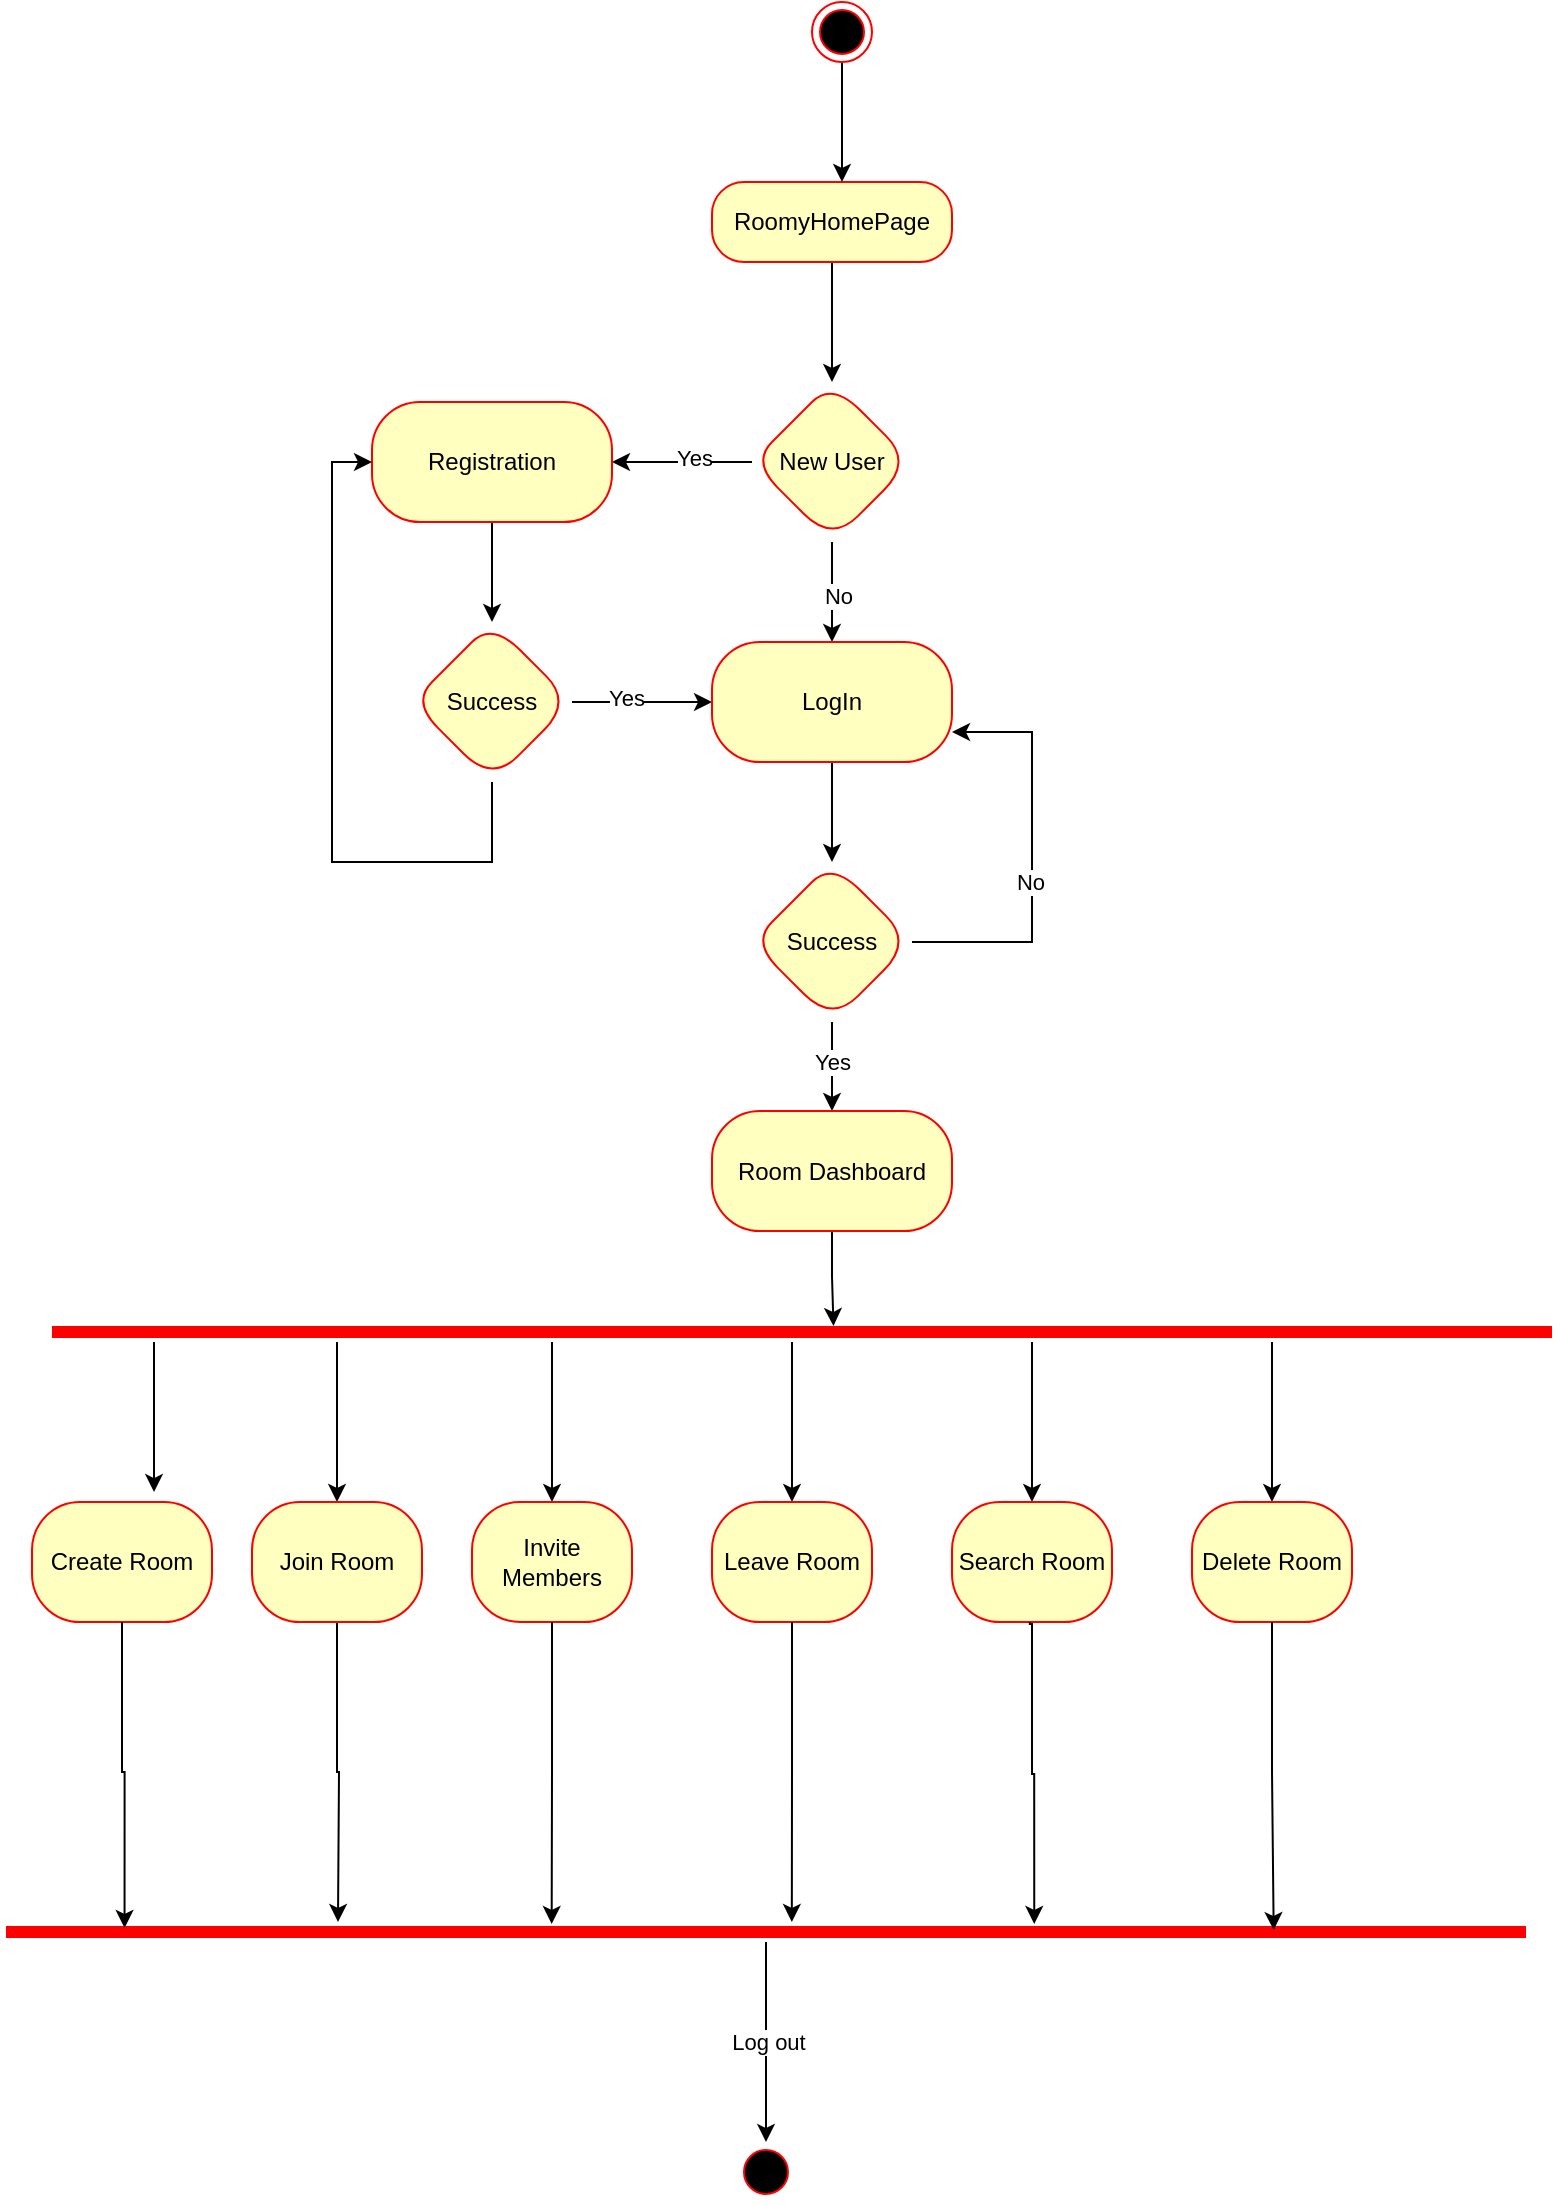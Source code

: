 <mxfile version="24.6.1" type="github">
  <diagram name="Page-1" id="7fHLA5t5ydZ59xRZMkbi">
    <mxGraphModel dx="880" dy="468" grid="1" gridSize="10" guides="1" tooltips="1" connect="1" arrows="1" fold="1" page="1" pageScale="1" pageWidth="827" pageHeight="1169" math="0" shadow="0">
      <root>
        <mxCell id="0" />
        <mxCell id="1" parent="0" />
        <mxCell id="b7HbnDKp7lH2TJ0u7Qb8-6" value="" style="edgeStyle=orthogonalEdgeStyle;rounded=0;orthogonalLoop=1;jettySize=auto;html=1;" edge="1" parent="1" source="b7HbnDKp7lH2TJ0u7Qb8-1" target="b7HbnDKp7lH2TJ0u7Qb8-5">
          <mxGeometry relative="1" as="geometry" />
        </mxCell>
        <mxCell id="b7HbnDKp7lH2TJ0u7Qb8-1" value="RoomyHomePage" style="rounded=1;whiteSpace=wrap;html=1;arcSize=40;fontColor=#000000;fillColor=#ffffc0;strokeColor=#ff0000;" vertex="1" parent="1">
          <mxGeometry x="420" y="120" width="120" height="40" as="geometry" />
        </mxCell>
        <mxCell id="b7HbnDKp7lH2TJ0u7Qb8-8" value="" style="edgeStyle=orthogonalEdgeStyle;rounded=0;orthogonalLoop=1;jettySize=auto;html=1;" edge="1" parent="1" source="b7HbnDKp7lH2TJ0u7Qb8-5" target="b7HbnDKp7lH2TJ0u7Qb8-7">
          <mxGeometry relative="1" as="geometry" />
        </mxCell>
        <mxCell id="b7HbnDKp7lH2TJ0u7Qb8-17" value="Yes" style="edgeLabel;html=1;align=center;verticalAlign=middle;resizable=0;points=[];" vertex="1" connectable="0" parent="b7HbnDKp7lH2TJ0u7Qb8-8">
          <mxGeometry x="-0.167" y="-2" relative="1" as="geometry">
            <mxPoint as="offset" />
          </mxGeometry>
        </mxCell>
        <mxCell id="b7HbnDKp7lH2TJ0u7Qb8-34" style="edgeStyle=orthogonalEdgeStyle;rounded=0;orthogonalLoop=1;jettySize=auto;html=1;" edge="1" parent="1" source="b7HbnDKp7lH2TJ0u7Qb8-5" target="b7HbnDKp7lH2TJ0u7Qb8-11">
          <mxGeometry relative="1" as="geometry" />
        </mxCell>
        <mxCell id="b7HbnDKp7lH2TJ0u7Qb8-35" value="No" style="edgeLabel;html=1;align=center;verticalAlign=middle;resizable=0;points=[];" vertex="1" connectable="0" parent="b7HbnDKp7lH2TJ0u7Qb8-34">
          <mxGeometry x="0.086" y="3" relative="1" as="geometry">
            <mxPoint as="offset" />
          </mxGeometry>
        </mxCell>
        <mxCell id="b7HbnDKp7lH2TJ0u7Qb8-5" value="New User" style="rhombus;whiteSpace=wrap;html=1;fillColor=#ffffc0;strokeColor=#ff0000;fontColor=#000000;rounded=1;arcSize=40;" vertex="1" parent="1">
          <mxGeometry x="440" y="220" width="80" height="80" as="geometry" />
        </mxCell>
        <mxCell id="b7HbnDKp7lH2TJ0u7Qb8-10" value="" style="edgeStyle=orthogonalEdgeStyle;rounded=0;orthogonalLoop=1;jettySize=auto;html=1;" edge="1" parent="1" source="b7HbnDKp7lH2TJ0u7Qb8-7" target="b7HbnDKp7lH2TJ0u7Qb8-9">
          <mxGeometry relative="1" as="geometry" />
        </mxCell>
        <mxCell id="b7HbnDKp7lH2TJ0u7Qb8-7" value="Registration" style="whiteSpace=wrap;html=1;fillColor=#ffffc0;strokeColor=#ff0000;fontColor=#000000;rounded=1;arcSize=40;" vertex="1" parent="1">
          <mxGeometry x="250" y="230" width="120" height="60" as="geometry" />
        </mxCell>
        <mxCell id="b7HbnDKp7lH2TJ0u7Qb8-12" value="" style="edgeStyle=orthogonalEdgeStyle;rounded=0;orthogonalLoop=1;jettySize=auto;html=1;" edge="1" parent="1" source="b7HbnDKp7lH2TJ0u7Qb8-9" target="b7HbnDKp7lH2TJ0u7Qb8-11">
          <mxGeometry relative="1" as="geometry" />
        </mxCell>
        <mxCell id="b7HbnDKp7lH2TJ0u7Qb8-20" value="Yes" style="edgeLabel;html=1;align=center;verticalAlign=middle;resizable=0;points=[];" vertex="1" connectable="0" parent="b7HbnDKp7lH2TJ0u7Qb8-12">
          <mxGeometry x="-0.233" y="2" relative="1" as="geometry">
            <mxPoint as="offset" />
          </mxGeometry>
        </mxCell>
        <mxCell id="b7HbnDKp7lH2TJ0u7Qb8-40" style="edgeStyle=orthogonalEdgeStyle;rounded=0;orthogonalLoop=1;jettySize=auto;html=1;entryX=0;entryY=0.5;entryDx=0;entryDy=0;" edge="1" parent="1" source="b7HbnDKp7lH2TJ0u7Qb8-9" target="b7HbnDKp7lH2TJ0u7Qb8-7">
          <mxGeometry relative="1" as="geometry">
            <Array as="points">
              <mxPoint x="230" y="460" />
              <mxPoint x="230" y="260" />
            </Array>
          </mxGeometry>
        </mxCell>
        <mxCell id="b7HbnDKp7lH2TJ0u7Qb8-9" value="Success" style="rhombus;whiteSpace=wrap;html=1;fillColor=#ffffc0;strokeColor=#ff0000;fontColor=#000000;rounded=1;arcSize=40;" vertex="1" parent="1">
          <mxGeometry x="270" y="340" width="80" height="80" as="geometry" />
        </mxCell>
        <mxCell id="b7HbnDKp7lH2TJ0u7Qb8-14" value="" style="edgeStyle=orthogonalEdgeStyle;rounded=0;orthogonalLoop=1;jettySize=auto;html=1;" edge="1" parent="1" source="b7HbnDKp7lH2TJ0u7Qb8-11" target="b7HbnDKp7lH2TJ0u7Qb8-13">
          <mxGeometry relative="1" as="geometry" />
        </mxCell>
        <mxCell id="b7HbnDKp7lH2TJ0u7Qb8-11" value="LogIn" style="whiteSpace=wrap;html=1;fillColor=#ffffc0;strokeColor=#ff0000;fontColor=#000000;rounded=1;arcSize=40;" vertex="1" parent="1">
          <mxGeometry x="420" y="350" width="120" height="60" as="geometry" />
        </mxCell>
        <mxCell id="b7HbnDKp7lH2TJ0u7Qb8-16" value="" style="edgeStyle=orthogonalEdgeStyle;rounded=0;orthogonalLoop=1;jettySize=auto;html=1;" edge="1" parent="1" source="b7HbnDKp7lH2TJ0u7Qb8-13" target="b7HbnDKp7lH2TJ0u7Qb8-15">
          <mxGeometry relative="1" as="geometry" />
        </mxCell>
        <mxCell id="b7HbnDKp7lH2TJ0u7Qb8-23" value="Yes" style="edgeLabel;html=1;align=center;verticalAlign=middle;resizable=0;points=[];" vertex="1" connectable="0" parent="b7HbnDKp7lH2TJ0u7Qb8-16">
          <mxGeometry x="-0.133" relative="1" as="geometry">
            <mxPoint as="offset" />
          </mxGeometry>
        </mxCell>
        <mxCell id="b7HbnDKp7lH2TJ0u7Qb8-38" style="edgeStyle=orthogonalEdgeStyle;rounded=0;orthogonalLoop=1;jettySize=auto;html=1;entryX=1;entryY=0.75;entryDx=0;entryDy=0;" edge="1" parent="1" source="b7HbnDKp7lH2TJ0u7Qb8-13" target="b7HbnDKp7lH2TJ0u7Qb8-11">
          <mxGeometry relative="1" as="geometry">
            <Array as="points">
              <mxPoint x="580" y="500" />
              <mxPoint x="580" y="395" />
            </Array>
          </mxGeometry>
        </mxCell>
        <mxCell id="b7HbnDKp7lH2TJ0u7Qb8-62" value="No" style="edgeLabel;html=1;align=center;verticalAlign=middle;resizable=0;points=[];" vertex="1" connectable="0" parent="b7HbnDKp7lH2TJ0u7Qb8-38">
          <mxGeometry x="-0.122" y="1" relative="1" as="geometry">
            <mxPoint as="offset" />
          </mxGeometry>
        </mxCell>
        <mxCell id="b7HbnDKp7lH2TJ0u7Qb8-13" value="Success" style="rhombus;whiteSpace=wrap;html=1;fillColor=#ffffc0;strokeColor=#ff0000;fontColor=#000000;rounded=1;arcSize=40;" vertex="1" parent="1">
          <mxGeometry x="440" y="460" width="80" height="80" as="geometry" />
        </mxCell>
        <mxCell id="b7HbnDKp7lH2TJ0u7Qb8-64" style="edgeStyle=orthogonalEdgeStyle;rounded=0;orthogonalLoop=1;jettySize=auto;html=1;entryX=0.521;entryY=0.2;entryDx=0;entryDy=0;entryPerimeter=0;" edge="1" parent="1" source="b7HbnDKp7lH2TJ0u7Qb8-15" target="b7HbnDKp7lH2TJ0u7Qb8-24">
          <mxGeometry relative="1" as="geometry" />
        </mxCell>
        <mxCell id="b7HbnDKp7lH2TJ0u7Qb8-15" value="Room Dashboard" style="whiteSpace=wrap;html=1;fillColor=#ffffc0;strokeColor=#ff0000;fontColor=#000000;rounded=1;arcSize=40;" vertex="1" parent="1">
          <mxGeometry x="420" y="584.5" width="120" height="60" as="geometry" />
        </mxCell>
        <mxCell id="b7HbnDKp7lH2TJ0u7Qb8-67" style="edgeStyle=orthogonalEdgeStyle;rounded=0;orthogonalLoop=1;jettySize=auto;html=1;entryX=0.5;entryY=0;entryDx=0;entryDy=0;" edge="1" parent="1" source="b7HbnDKp7lH2TJ0u7Qb8-24" target="b7HbnDKp7lH2TJ0u7Qb8-30">
          <mxGeometry relative="1" as="geometry">
            <Array as="points">
              <mxPoint x="700" y="720" />
              <mxPoint x="700" y="720" />
            </Array>
          </mxGeometry>
        </mxCell>
        <mxCell id="b7HbnDKp7lH2TJ0u7Qb8-68" style="edgeStyle=orthogonalEdgeStyle;rounded=0;orthogonalLoop=1;jettySize=auto;html=1;entryX=0.5;entryY=0;entryDx=0;entryDy=0;" edge="1" parent="1" source="b7HbnDKp7lH2TJ0u7Qb8-24" target="b7HbnDKp7lH2TJ0u7Qb8-29">
          <mxGeometry relative="1" as="geometry">
            <Array as="points">
              <mxPoint x="233" y="740" />
            </Array>
          </mxGeometry>
        </mxCell>
        <mxCell id="b7HbnDKp7lH2TJ0u7Qb8-69" style="edgeStyle=orthogonalEdgeStyle;rounded=0;orthogonalLoop=1;jettySize=auto;html=1;entryX=0.5;entryY=0;entryDx=0;entryDy=0;" edge="1" parent="1" source="b7HbnDKp7lH2TJ0u7Qb8-24" target="b7HbnDKp7lH2TJ0u7Qb8-31">
          <mxGeometry relative="1" as="geometry">
            <Array as="points">
              <mxPoint x="580" y="720" />
              <mxPoint x="580" y="720" />
            </Array>
          </mxGeometry>
        </mxCell>
        <mxCell id="b7HbnDKp7lH2TJ0u7Qb8-70" style="edgeStyle=orthogonalEdgeStyle;rounded=0;orthogonalLoop=1;jettySize=auto;html=1;entryX=0.5;entryY=0;entryDx=0;entryDy=0;" edge="1" parent="1" source="b7HbnDKp7lH2TJ0u7Qb8-24" target="b7HbnDKp7lH2TJ0u7Qb8-33">
          <mxGeometry relative="1" as="geometry">
            <Array as="points">
              <mxPoint x="340" y="730" />
              <mxPoint x="340" y="730" />
            </Array>
          </mxGeometry>
        </mxCell>
        <mxCell id="b7HbnDKp7lH2TJ0u7Qb8-71" style="edgeStyle=orthogonalEdgeStyle;rounded=0;orthogonalLoop=1;jettySize=auto;html=1;entryX=0.5;entryY=0;entryDx=0;entryDy=0;" edge="1" parent="1" source="b7HbnDKp7lH2TJ0u7Qb8-24" target="b7HbnDKp7lH2TJ0u7Qb8-32">
          <mxGeometry relative="1" as="geometry">
            <Array as="points">
              <mxPoint x="460" y="720" />
              <mxPoint x="460" y="720" />
            </Array>
          </mxGeometry>
        </mxCell>
        <mxCell id="b7HbnDKp7lH2TJ0u7Qb8-24" value="" style="shape=line;html=1;strokeWidth=6;strokeColor=#ff0000;" vertex="1" parent="1">
          <mxGeometry x="90" y="690" width="750" height="10" as="geometry" />
        </mxCell>
        <mxCell id="b7HbnDKp7lH2TJ0u7Qb8-28" value="Create Room" style="whiteSpace=wrap;html=1;fillColor=#ffffc0;strokeColor=#ff0000;fontColor=#000000;rounded=1;arcSize=40;" vertex="1" parent="1">
          <mxGeometry x="80" y="780" width="90" height="60" as="geometry" />
        </mxCell>
        <mxCell id="b7HbnDKp7lH2TJ0u7Qb8-65" style="edgeStyle=orthogonalEdgeStyle;rounded=0;orthogonalLoop=1;jettySize=auto;html=1;" edge="1" parent="1" source="b7HbnDKp7lH2TJ0u7Qb8-29">
          <mxGeometry relative="1" as="geometry">
            <mxPoint x="233" y="990" as="targetPoint" />
          </mxGeometry>
        </mxCell>
        <mxCell id="b7HbnDKp7lH2TJ0u7Qb8-29" value="Join Room" style="whiteSpace=wrap;html=1;fillColor=#ffffc0;strokeColor=#ff0000;fontColor=#000000;rounded=1;arcSize=40;" vertex="1" parent="1">
          <mxGeometry x="190" y="780" width="85" height="60" as="geometry" />
        </mxCell>
        <mxCell id="b7HbnDKp7lH2TJ0u7Qb8-30" value="Delete Room" style="whiteSpace=wrap;html=1;fillColor=#ffffc0;strokeColor=#ff0000;fontColor=#000000;rounded=1;arcSize=40;" vertex="1" parent="1">
          <mxGeometry x="660" y="780" width="80" height="60" as="geometry" />
        </mxCell>
        <mxCell id="b7HbnDKp7lH2TJ0u7Qb8-31" value="Search Room" style="whiteSpace=wrap;html=1;fillColor=#ffffc0;strokeColor=#ff0000;fontColor=#000000;rounded=1;arcSize=40;" vertex="1" parent="1">
          <mxGeometry x="540" y="780" width="80" height="60" as="geometry" />
        </mxCell>
        <mxCell id="b7HbnDKp7lH2TJ0u7Qb8-32" value="Leave Room" style="whiteSpace=wrap;html=1;fillColor=#ffffc0;strokeColor=#ff0000;fontColor=#000000;rounded=1;arcSize=40;" vertex="1" parent="1">
          <mxGeometry x="420" y="780" width="80" height="60" as="geometry" />
        </mxCell>
        <mxCell id="b7HbnDKp7lH2TJ0u7Qb8-33" value="Invite Members" style="whiteSpace=wrap;html=1;fillColor=#ffffc0;strokeColor=#ff0000;fontColor=#000000;rounded=1;arcSize=40;" vertex="1" parent="1">
          <mxGeometry x="300" y="780" width="80" height="60" as="geometry" />
        </mxCell>
        <mxCell id="b7HbnDKp7lH2TJ0u7Qb8-37" style="edgeStyle=orthogonalEdgeStyle;rounded=0;orthogonalLoop=1;jettySize=auto;html=1;" edge="1" parent="1">
          <mxGeometry relative="1" as="geometry">
            <mxPoint x="485" y="60" as="sourcePoint" />
            <mxPoint x="485" y="120" as="targetPoint" />
          </mxGeometry>
        </mxCell>
        <mxCell id="b7HbnDKp7lH2TJ0u7Qb8-58" value="Log out" style="edgeStyle=orthogonalEdgeStyle;rounded=0;orthogonalLoop=1;jettySize=auto;html=1;" edge="1" parent="1" source="b7HbnDKp7lH2TJ0u7Qb8-47">
          <mxGeometry relative="1" as="geometry">
            <mxPoint x="447" y="1100" as="targetPoint" />
          </mxGeometry>
        </mxCell>
        <mxCell id="b7HbnDKp7lH2TJ0u7Qb8-47" value="" style="shape=line;html=1;strokeWidth=6;strokeColor=#ff0000;" vertex="1" parent="1">
          <mxGeometry x="67" y="990" width="760" height="10" as="geometry" />
        </mxCell>
        <mxCell id="b7HbnDKp7lH2TJ0u7Qb8-51" style="edgeStyle=orthogonalEdgeStyle;rounded=0;orthogonalLoop=1;jettySize=auto;html=1;entryX=0.078;entryY=0.3;entryDx=0;entryDy=0;entryPerimeter=0;" edge="1" parent="1" source="b7HbnDKp7lH2TJ0u7Qb8-28" target="b7HbnDKp7lH2TJ0u7Qb8-47">
          <mxGeometry relative="1" as="geometry" />
        </mxCell>
        <mxCell id="b7HbnDKp7lH2TJ0u7Qb8-53" style="edgeStyle=orthogonalEdgeStyle;rounded=0;orthogonalLoop=1;jettySize=auto;html=1;entryX=0.359;entryY=0.1;entryDx=0;entryDy=0;entryPerimeter=0;" edge="1" parent="1" source="b7HbnDKp7lH2TJ0u7Qb8-33" target="b7HbnDKp7lH2TJ0u7Qb8-47">
          <mxGeometry relative="1" as="geometry" />
        </mxCell>
        <mxCell id="b7HbnDKp7lH2TJ0u7Qb8-54" style="edgeStyle=orthogonalEdgeStyle;rounded=0;orthogonalLoop=1;jettySize=auto;html=1;entryX=0.517;entryY=0;entryDx=0;entryDy=0;entryPerimeter=0;" edge="1" parent="1" source="b7HbnDKp7lH2TJ0u7Qb8-32" target="b7HbnDKp7lH2TJ0u7Qb8-47">
          <mxGeometry relative="1" as="geometry">
            <mxPoint x="460" y="980" as="targetPoint" />
          </mxGeometry>
        </mxCell>
        <mxCell id="b7HbnDKp7lH2TJ0u7Qb8-55" style="edgeStyle=orthogonalEdgeStyle;rounded=0;orthogonalLoop=1;jettySize=auto;html=1;entryX=0.678;entryY=0.1;entryDx=0;entryDy=0;entryPerimeter=0;" edge="1" parent="1">
          <mxGeometry relative="1" as="geometry">
            <mxPoint x="578.85" y="840" as="sourcePoint" />
            <mxPoint x="581.13" y="991" as="targetPoint" />
            <Array as="points">
              <mxPoint x="579" y="841" />
              <mxPoint x="580" y="841" />
              <mxPoint x="580" y="916" />
              <mxPoint x="581" y="916" />
            </Array>
          </mxGeometry>
        </mxCell>
        <mxCell id="b7HbnDKp7lH2TJ0u7Qb8-56" style="edgeStyle=orthogonalEdgeStyle;rounded=0;orthogonalLoop=1;jettySize=auto;html=1;entryX=0.834;entryY=0.4;entryDx=0;entryDy=0;entryPerimeter=0;" edge="1" parent="1" source="b7HbnDKp7lH2TJ0u7Qb8-30" target="b7HbnDKp7lH2TJ0u7Qb8-47">
          <mxGeometry relative="1" as="geometry">
            <Array as="points" />
          </mxGeometry>
        </mxCell>
        <mxCell id="b7HbnDKp7lH2TJ0u7Qb8-60" value="" style="ellipse;html=1;shape=startState;fillColor=#000000;strokeColor=#ff0000;" vertex="1" parent="1">
          <mxGeometry x="432" y="1100" width="30" height="30" as="geometry" />
        </mxCell>
        <mxCell id="b7HbnDKp7lH2TJ0u7Qb8-61" value="" style="ellipse;html=1;shape=endState;fillColor=#000000;strokeColor=#ff0000;" vertex="1" parent="1">
          <mxGeometry x="470" y="30" width="30" height="30" as="geometry" />
        </mxCell>
        <mxCell id="b7HbnDKp7lH2TJ0u7Qb8-66" style="edgeStyle=orthogonalEdgeStyle;rounded=0;orthogonalLoop=1;jettySize=auto;html=1;entryX=0.678;entryY=-0.083;entryDx=0;entryDy=0;entryPerimeter=0;" edge="1" parent="1" source="b7HbnDKp7lH2TJ0u7Qb8-24" target="b7HbnDKp7lH2TJ0u7Qb8-28">
          <mxGeometry relative="1" as="geometry">
            <Array as="points">
              <mxPoint x="141" y="730" />
              <mxPoint x="141" y="730" />
            </Array>
          </mxGeometry>
        </mxCell>
      </root>
    </mxGraphModel>
  </diagram>
</mxfile>
